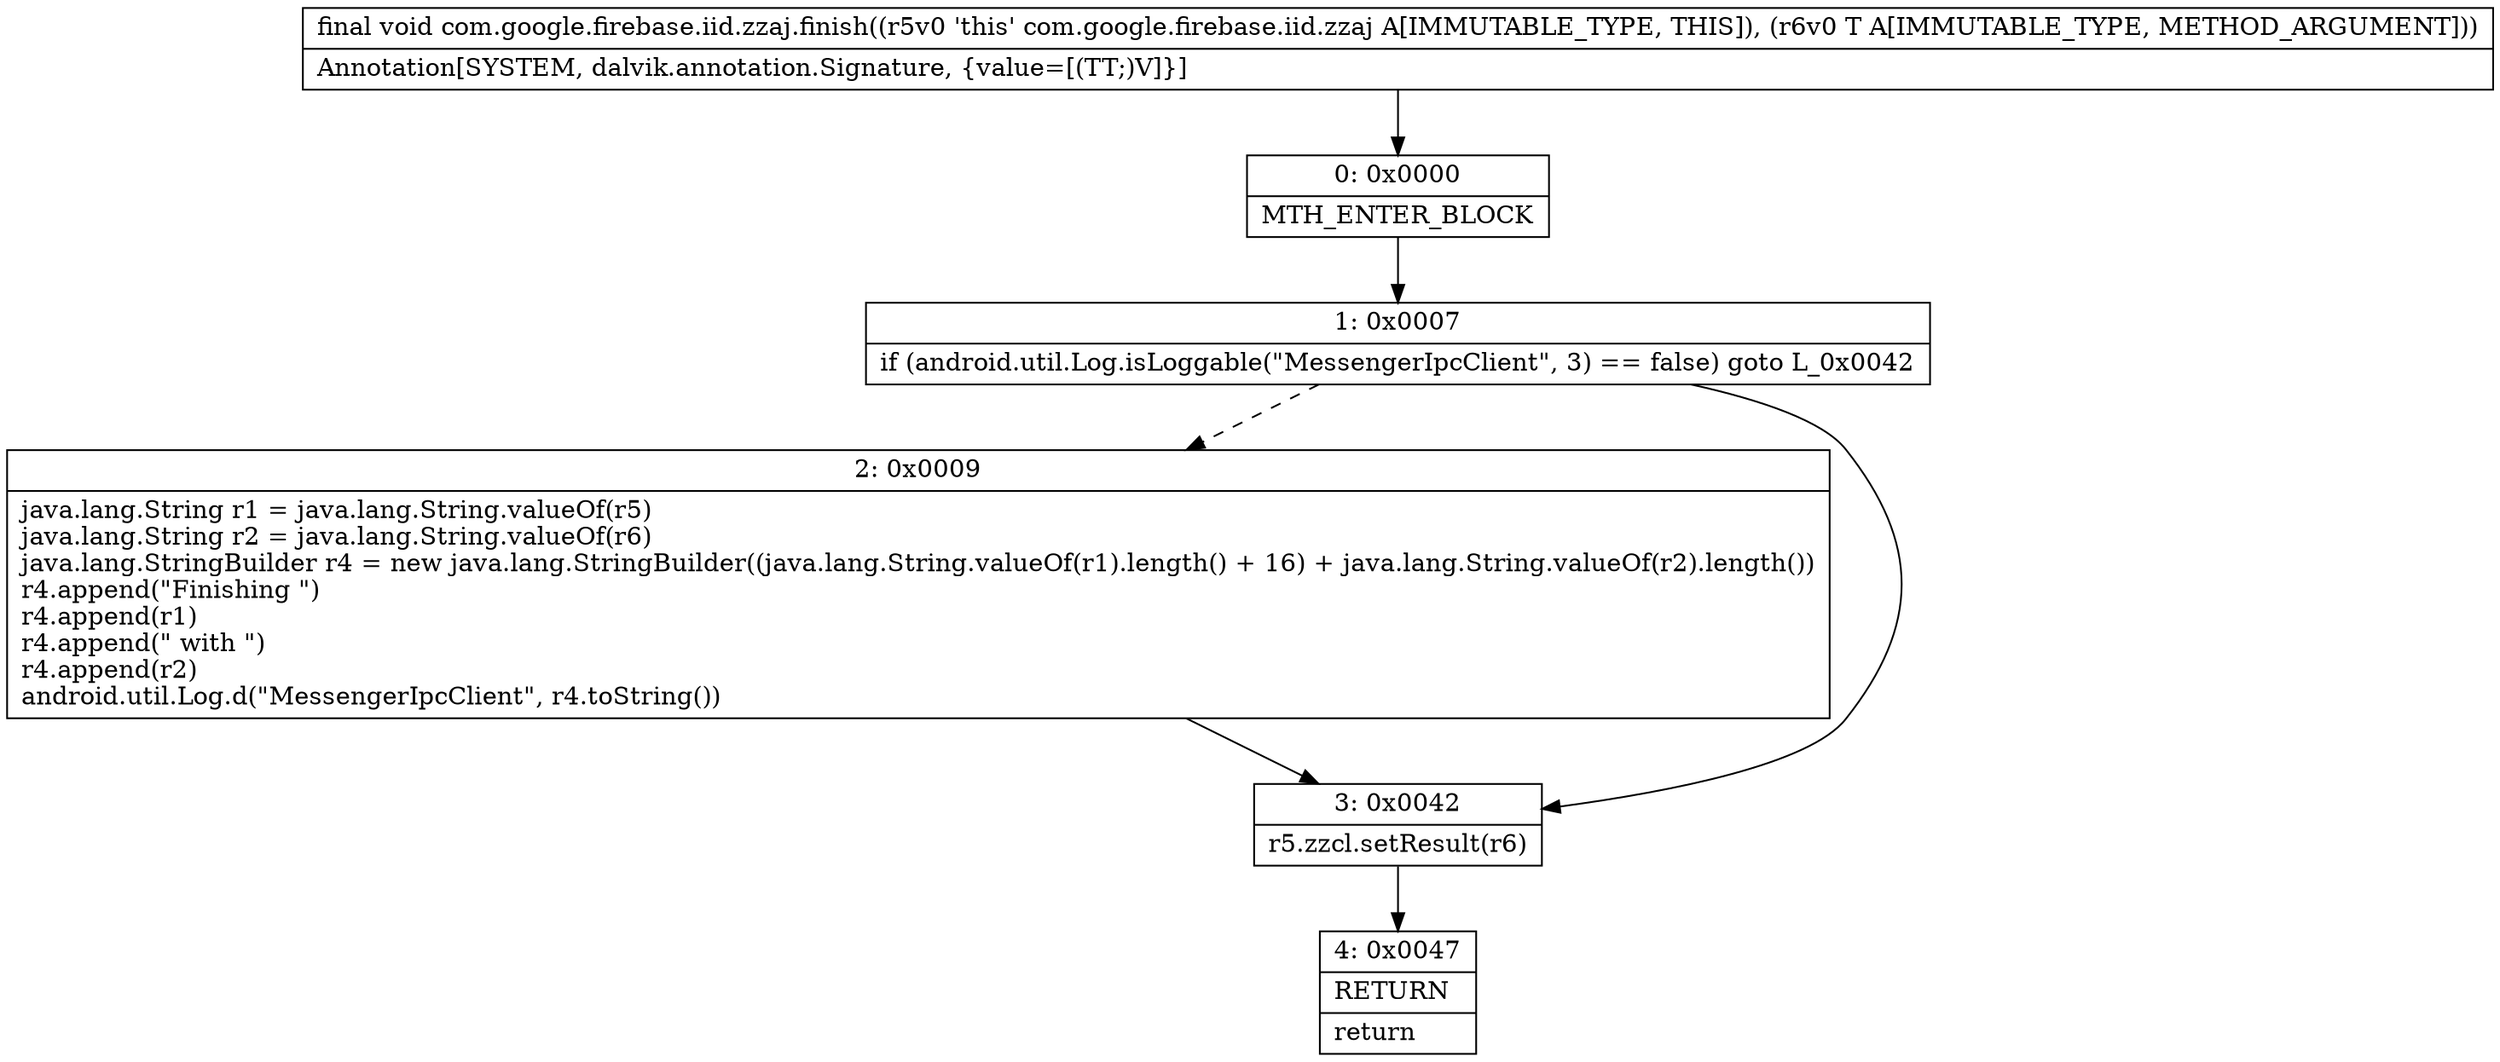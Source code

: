 digraph "CFG forcom.google.firebase.iid.zzaj.finish(Ljava\/lang\/Object;)V" {
Node_0 [shape=record,label="{0\:\ 0x0000|MTH_ENTER_BLOCK\l}"];
Node_1 [shape=record,label="{1\:\ 0x0007|if (android.util.Log.isLoggable(\"MessengerIpcClient\", 3) == false) goto L_0x0042\l}"];
Node_2 [shape=record,label="{2\:\ 0x0009|java.lang.String r1 = java.lang.String.valueOf(r5)\ljava.lang.String r2 = java.lang.String.valueOf(r6)\ljava.lang.StringBuilder r4 = new java.lang.StringBuilder((java.lang.String.valueOf(r1).length() + 16) + java.lang.String.valueOf(r2).length())\lr4.append(\"Finishing \")\lr4.append(r1)\lr4.append(\" with \")\lr4.append(r2)\landroid.util.Log.d(\"MessengerIpcClient\", r4.toString())\l}"];
Node_3 [shape=record,label="{3\:\ 0x0042|r5.zzcl.setResult(r6)\l}"];
Node_4 [shape=record,label="{4\:\ 0x0047|RETURN\l|return\l}"];
MethodNode[shape=record,label="{final void com.google.firebase.iid.zzaj.finish((r5v0 'this' com.google.firebase.iid.zzaj A[IMMUTABLE_TYPE, THIS]), (r6v0 T A[IMMUTABLE_TYPE, METHOD_ARGUMENT]))  | Annotation[SYSTEM, dalvik.annotation.Signature, \{value=[(TT;)V]\}]\l}"];
MethodNode -> Node_0;
Node_0 -> Node_1;
Node_1 -> Node_2[style=dashed];
Node_1 -> Node_3;
Node_2 -> Node_3;
Node_3 -> Node_4;
}

